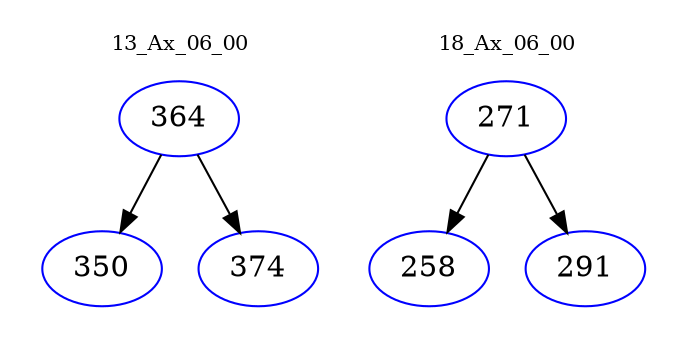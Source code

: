 digraph{
subgraph cluster_0 {
color = white
label = "13_Ax_06_00";
fontsize=10;
T0_364 [label="364", color="blue"]
T0_364 -> T0_350 [color="black"]
T0_350 [label="350", color="blue"]
T0_364 -> T0_374 [color="black"]
T0_374 [label="374", color="blue"]
}
subgraph cluster_1 {
color = white
label = "18_Ax_06_00";
fontsize=10;
T1_271 [label="271", color="blue"]
T1_271 -> T1_258 [color="black"]
T1_258 [label="258", color="blue"]
T1_271 -> T1_291 [color="black"]
T1_291 [label="291", color="blue"]
}
}
